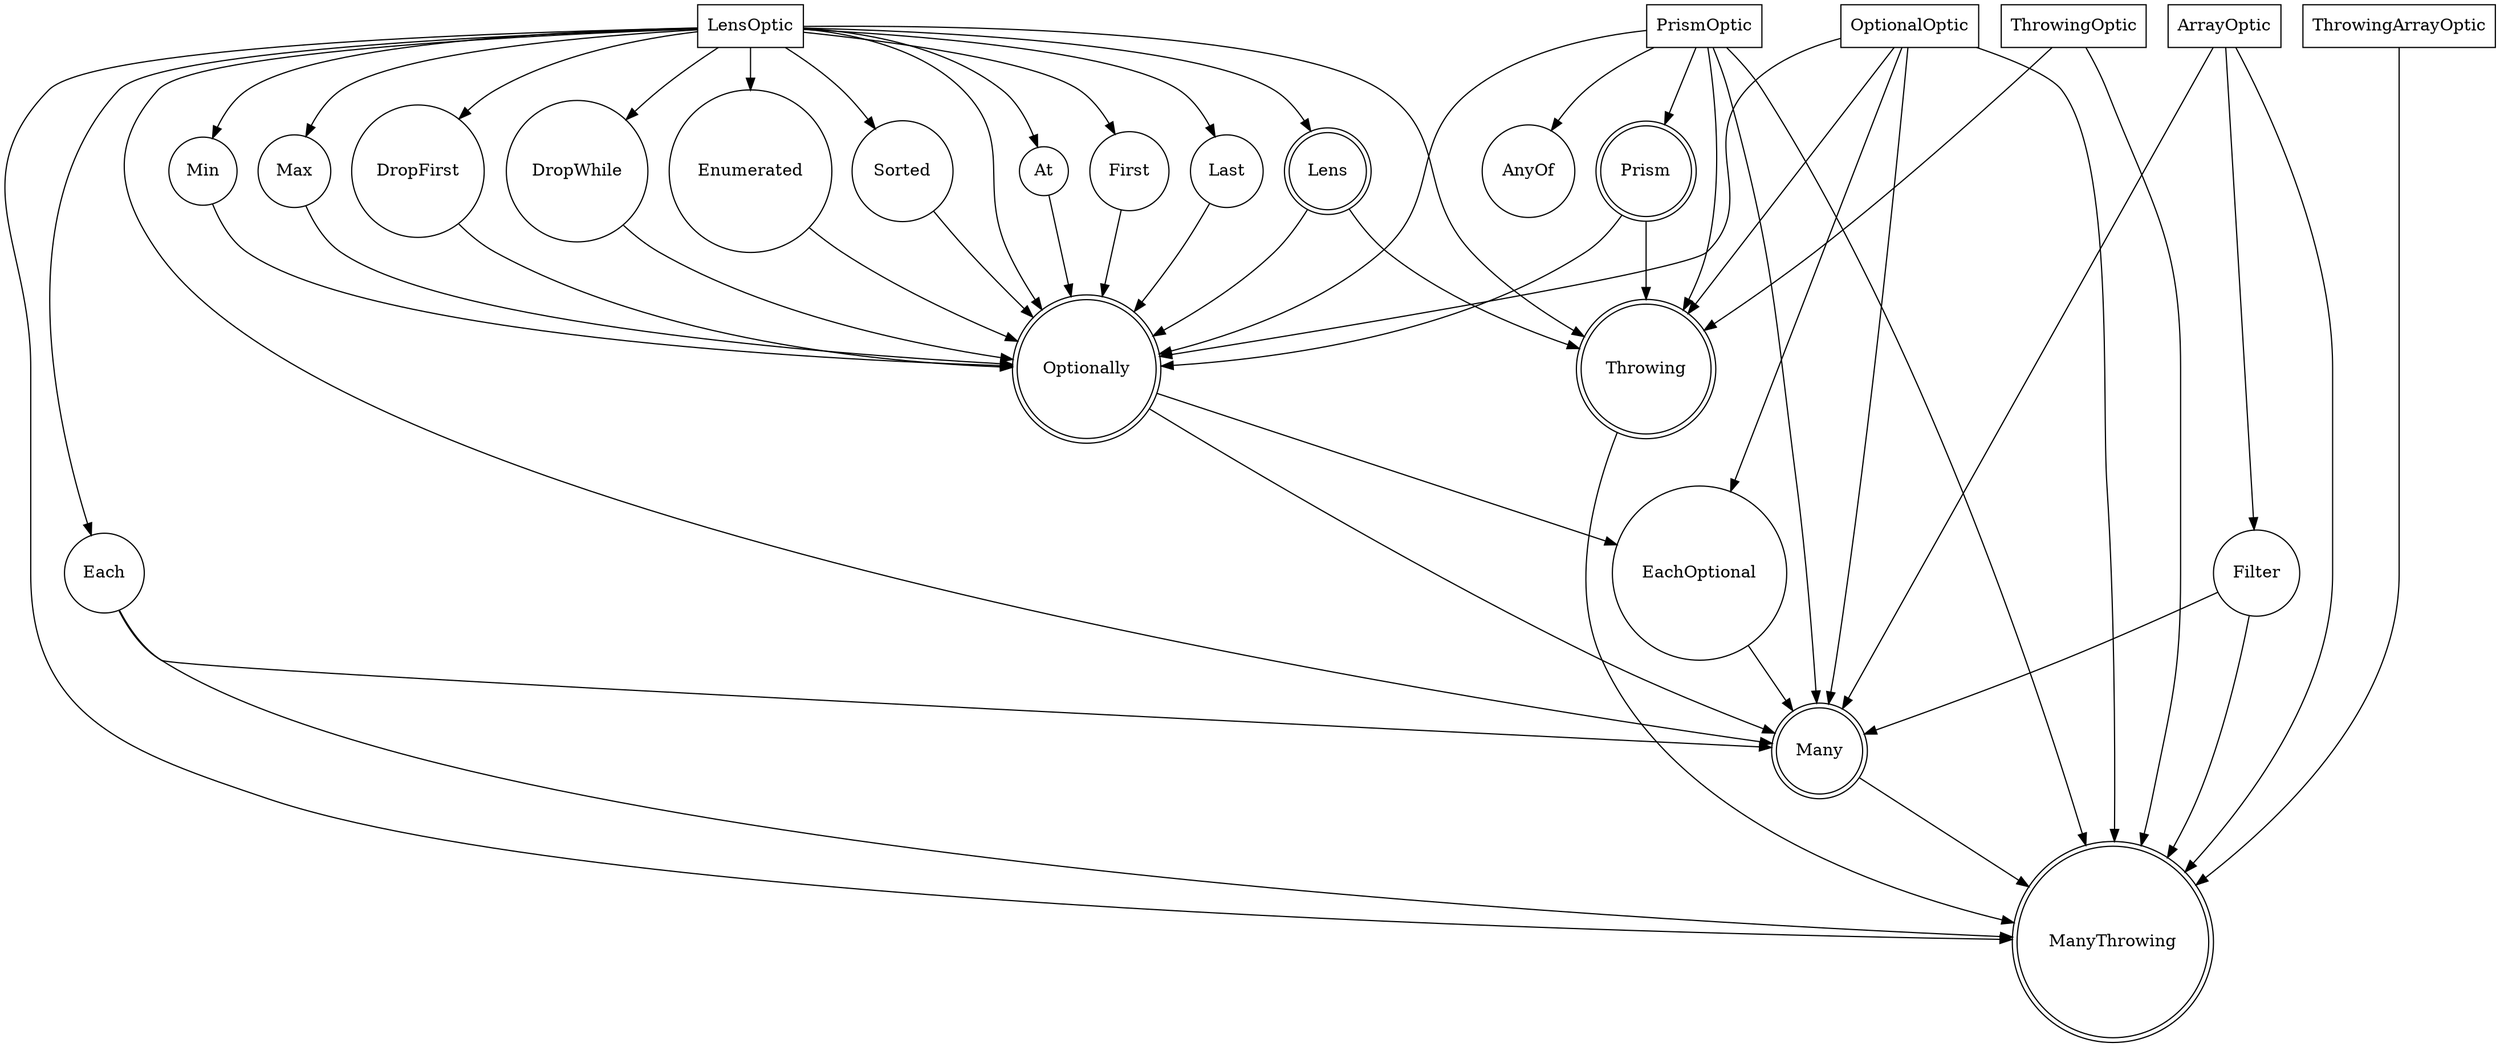 digraph combinators {
	node [shape=circle];

	LensOptic [shape=box]
	PrismOptic [shape=box]
	OptionalOptic [shape=box]
	ArrayOptic [shape=box]
	ThrowingOptic [shape=box]
	ThrowingArrayOptic [shape=box]
	
	Lens [shape=doublecircle]
	Prism [shape=doublecircle]
	Optionally [shape=doublecircle]
	Many [shape=doublecircle]
	Throwing [shape=doublecircle]
	ManyThrowing [shape=doublecircle]


	LensOptic -> Lens;
	LensOptic -> Each;
	LensOptic -> At;
	LensOptic -> First;
	LensOptic -> Last;
	LensOptic -> Min;
	LensOptic -> Max;
	LensOptic -> DropFirst;
	LensOptic -> DropWhile;
	LensOptic -> Enumerated;
	LensOptic -> Sorted;
	
	PrismOptic -> Prism;
	
	PrismOptic -> AnyOf;
	
	LensOptic -> Optionally;
	PrismOptic -> Optionally;
	OptionalOptic -> Optionally;
	
	OptionalOptic -> EachOptional;
	Optionally -> EachOptional;
	
	Lens -> Optionally;
	Prism -> Optionally;
	At -> Optionally;
	First -> Optionally;
	Last -> Optionally;
	Min -> Optionally;
	Max -> Optionally;
	DropFirst -> Optionally;
	DropWhile -> Optionally;
	Enumerated -> Optionally;
	Sorted -> Optionally;
	
	LensOptic -> Many;
	PrismOptic -> Many;
	OptionalOptic -> Many;
	ArrayOptic -> Many;

	ArrayOptic -> Filter;
	
	Each -> Many;	
	Optionally -> Many;
	Filter -> Many;
	EachOptional -> Many;
	
	Lens -> Throwing;
	Prism -> Throwing;
	LensOptic -> Throwing;
	PrismOptic -> Throwing;
	OptionalOptic -> Throwing;
	ThrowingOptic -> Throwing;
	
	LensOptic -> ManyThrowing;
	PrismOptic -> ManyThrowing;
	OptionalOptic -> ManyThrowing;
	ThrowingOptic -> ManyThrowing;
	ArrayOptic -> ManyThrowing;
	ThrowingArrayOptic -> ManyThrowing;

	Each -> ManyThrowing;
	Many -> ManyThrowing;
	Throwing -> ManyThrowing;
	Filter -> ManyThrowing;
	
	{ rank = min; LensOptic ; PrismOptic ; OptionalOptic ; ArrayOptic ; ThrowingOptic ; ThrowingArrayOptic }
}
